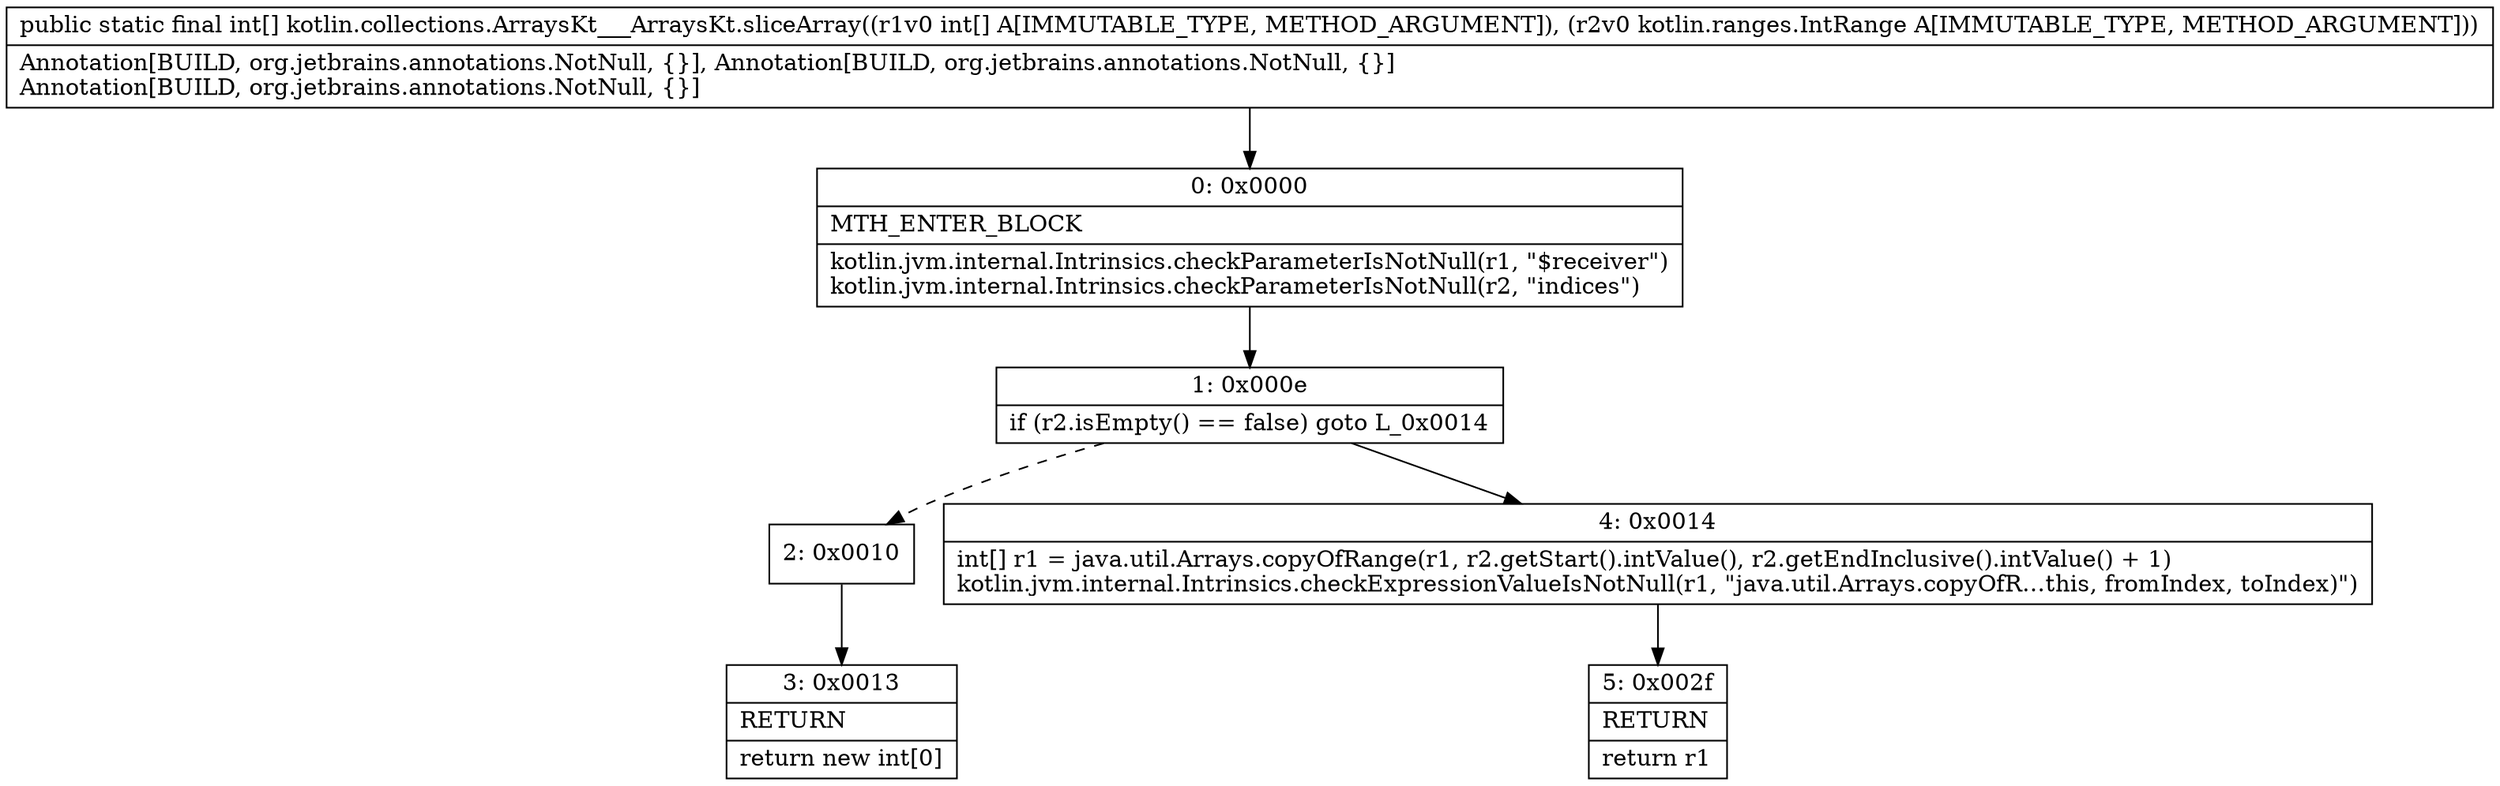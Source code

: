 digraph "CFG forkotlin.collections.ArraysKt___ArraysKt.sliceArray([ILkotlin\/ranges\/IntRange;)[I" {
Node_0 [shape=record,label="{0\:\ 0x0000|MTH_ENTER_BLOCK\l|kotlin.jvm.internal.Intrinsics.checkParameterIsNotNull(r1, \"$receiver\")\lkotlin.jvm.internal.Intrinsics.checkParameterIsNotNull(r2, \"indices\")\l}"];
Node_1 [shape=record,label="{1\:\ 0x000e|if (r2.isEmpty() == false) goto L_0x0014\l}"];
Node_2 [shape=record,label="{2\:\ 0x0010}"];
Node_3 [shape=record,label="{3\:\ 0x0013|RETURN\l|return new int[0]\l}"];
Node_4 [shape=record,label="{4\:\ 0x0014|int[] r1 = java.util.Arrays.copyOfRange(r1, r2.getStart().intValue(), r2.getEndInclusive().intValue() + 1)\lkotlin.jvm.internal.Intrinsics.checkExpressionValueIsNotNull(r1, \"java.util.Arrays.copyOfR…this, fromIndex, toIndex)\")\l}"];
Node_5 [shape=record,label="{5\:\ 0x002f|RETURN\l|return r1\l}"];
MethodNode[shape=record,label="{public static final int[] kotlin.collections.ArraysKt___ArraysKt.sliceArray((r1v0 int[] A[IMMUTABLE_TYPE, METHOD_ARGUMENT]), (r2v0 kotlin.ranges.IntRange A[IMMUTABLE_TYPE, METHOD_ARGUMENT]))  | Annotation[BUILD, org.jetbrains.annotations.NotNull, \{\}], Annotation[BUILD, org.jetbrains.annotations.NotNull, \{\}]\lAnnotation[BUILD, org.jetbrains.annotations.NotNull, \{\}]\l}"];
MethodNode -> Node_0;
Node_0 -> Node_1;
Node_1 -> Node_2[style=dashed];
Node_1 -> Node_4;
Node_2 -> Node_3;
Node_4 -> Node_5;
}

